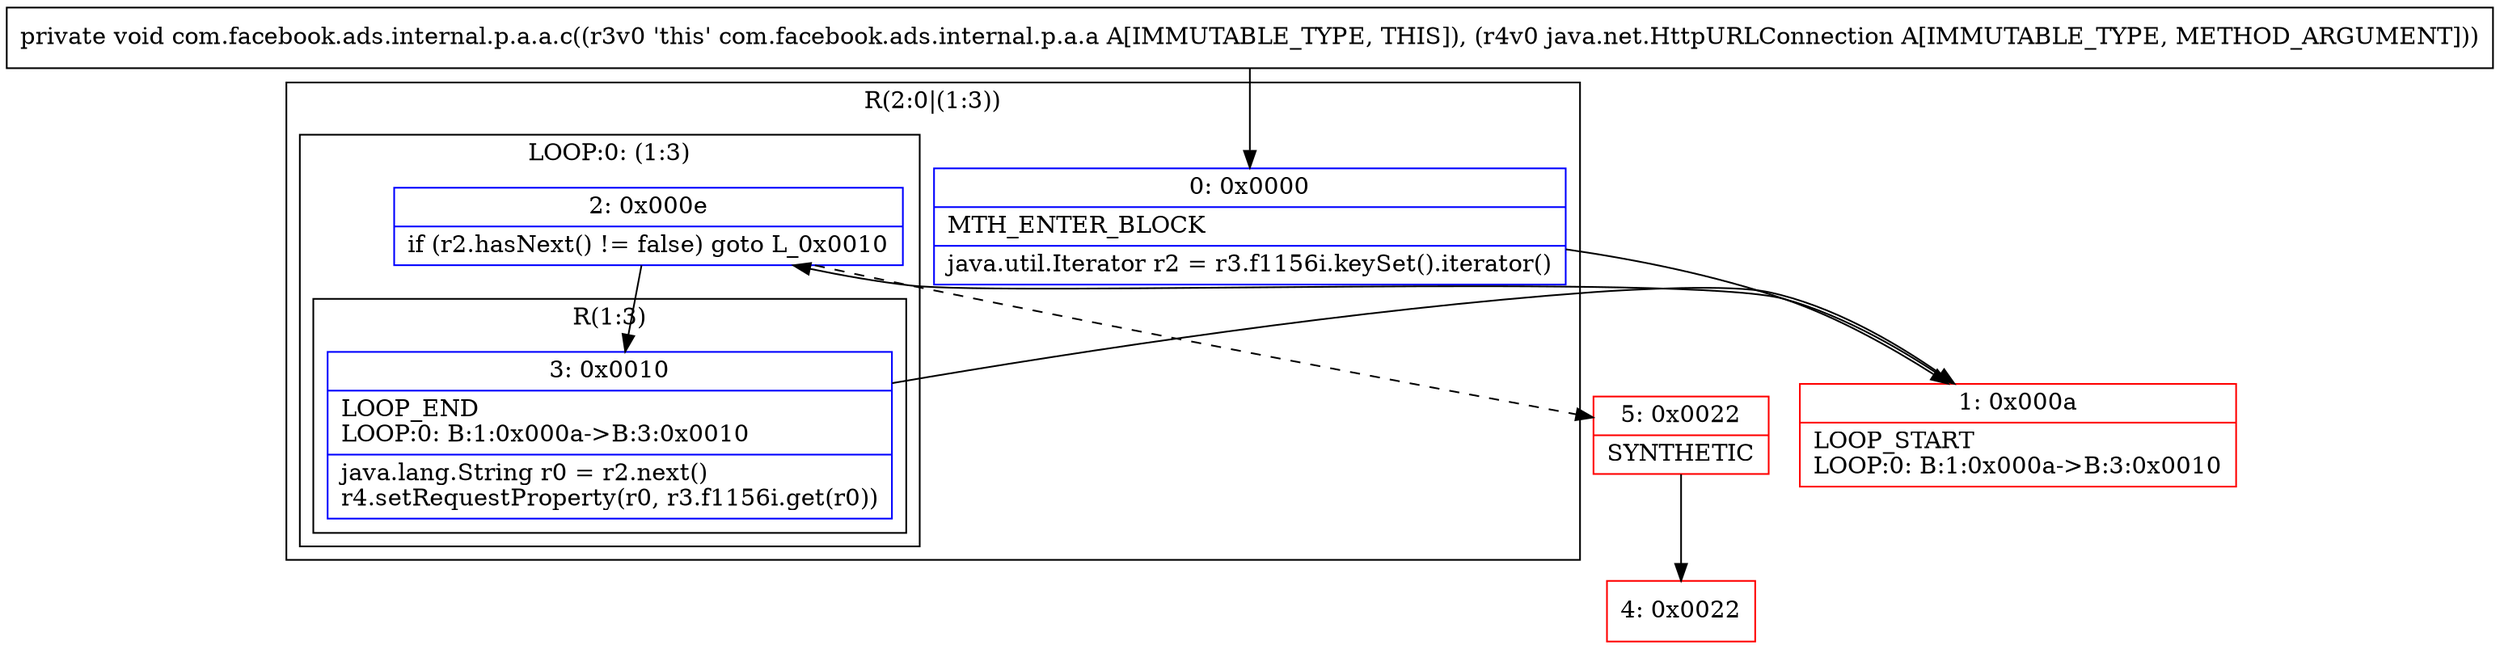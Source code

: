 digraph "CFG forcom.facebook.ads.internal.p.a.a.c(Ljava\/net\/HttpURLConnection;)V" {
subgraph cluster_Region_1071361478 {
label = "R(2:0|(1:3))";
node [shape=record,color=blue];
Node_0 [shape=record,label="{0\:\ 0x0000|MTH_ENTER_BLOCK\l|java.util.Iterator r2 = r3.f1156i.keySet().iterator()\l}"];
subgraph cluster_LoopRegion_459934342 {
label = "LOOP:0: (1:3)";
node [shape=record,color=blue];
Node_2 [shape=record,label="{2\:\ 0x000e|if (r2.hasNext() != false) goto L_0x0010\l}"];
subgraph cluster_Region_581688007 {
label = "R(1:3)";
node [shape=record,color=blue];
Node_3 [shape=record,label="{3\:\ 0x0010|LOOP_END\lLOOP:0: B:1:0x000a\-\>B:3:0x0010\l|java.lang.String r0 = r2.next()\lr4.setRequestProperty(r0, r3.f1156i.get(r0))\l}"];
}
}
}
Node_1 [shape=record,color=red,label="{1\:\ 0x000a|LOOP_START\lLOOP:0: B:1:0x000a\-\>B:3:0x0010\l}"];
Node_4 [shape=record,color=red,label="{4\:\ 0x0022}"];
Node_5 [shape=record,color=red,label="{5\:\ 0x0022|SYNTHETIC\l}"];
MethodNode[shape=record,label="{private void com.facebook.ads.internal.p.a.a.c((r3v0 'this' com.facebook.ads.internal.p.a.a A[IMMUTABLE_TYPE, THIS]), (r4v0 java.net.HttpURLConnection A[IMMUTABLE_TYPE, METHOD_ARGUMENT])) }"];
MethodNode -> Node_0;
Node_0 -> Node_1;
Node_2 -> Node_3;
Node_2 -> Node_5[style=dashed];
Node_3 -> Node_1;
Node_1 -> Node_2;
Node_5 -> Node_4;
}

